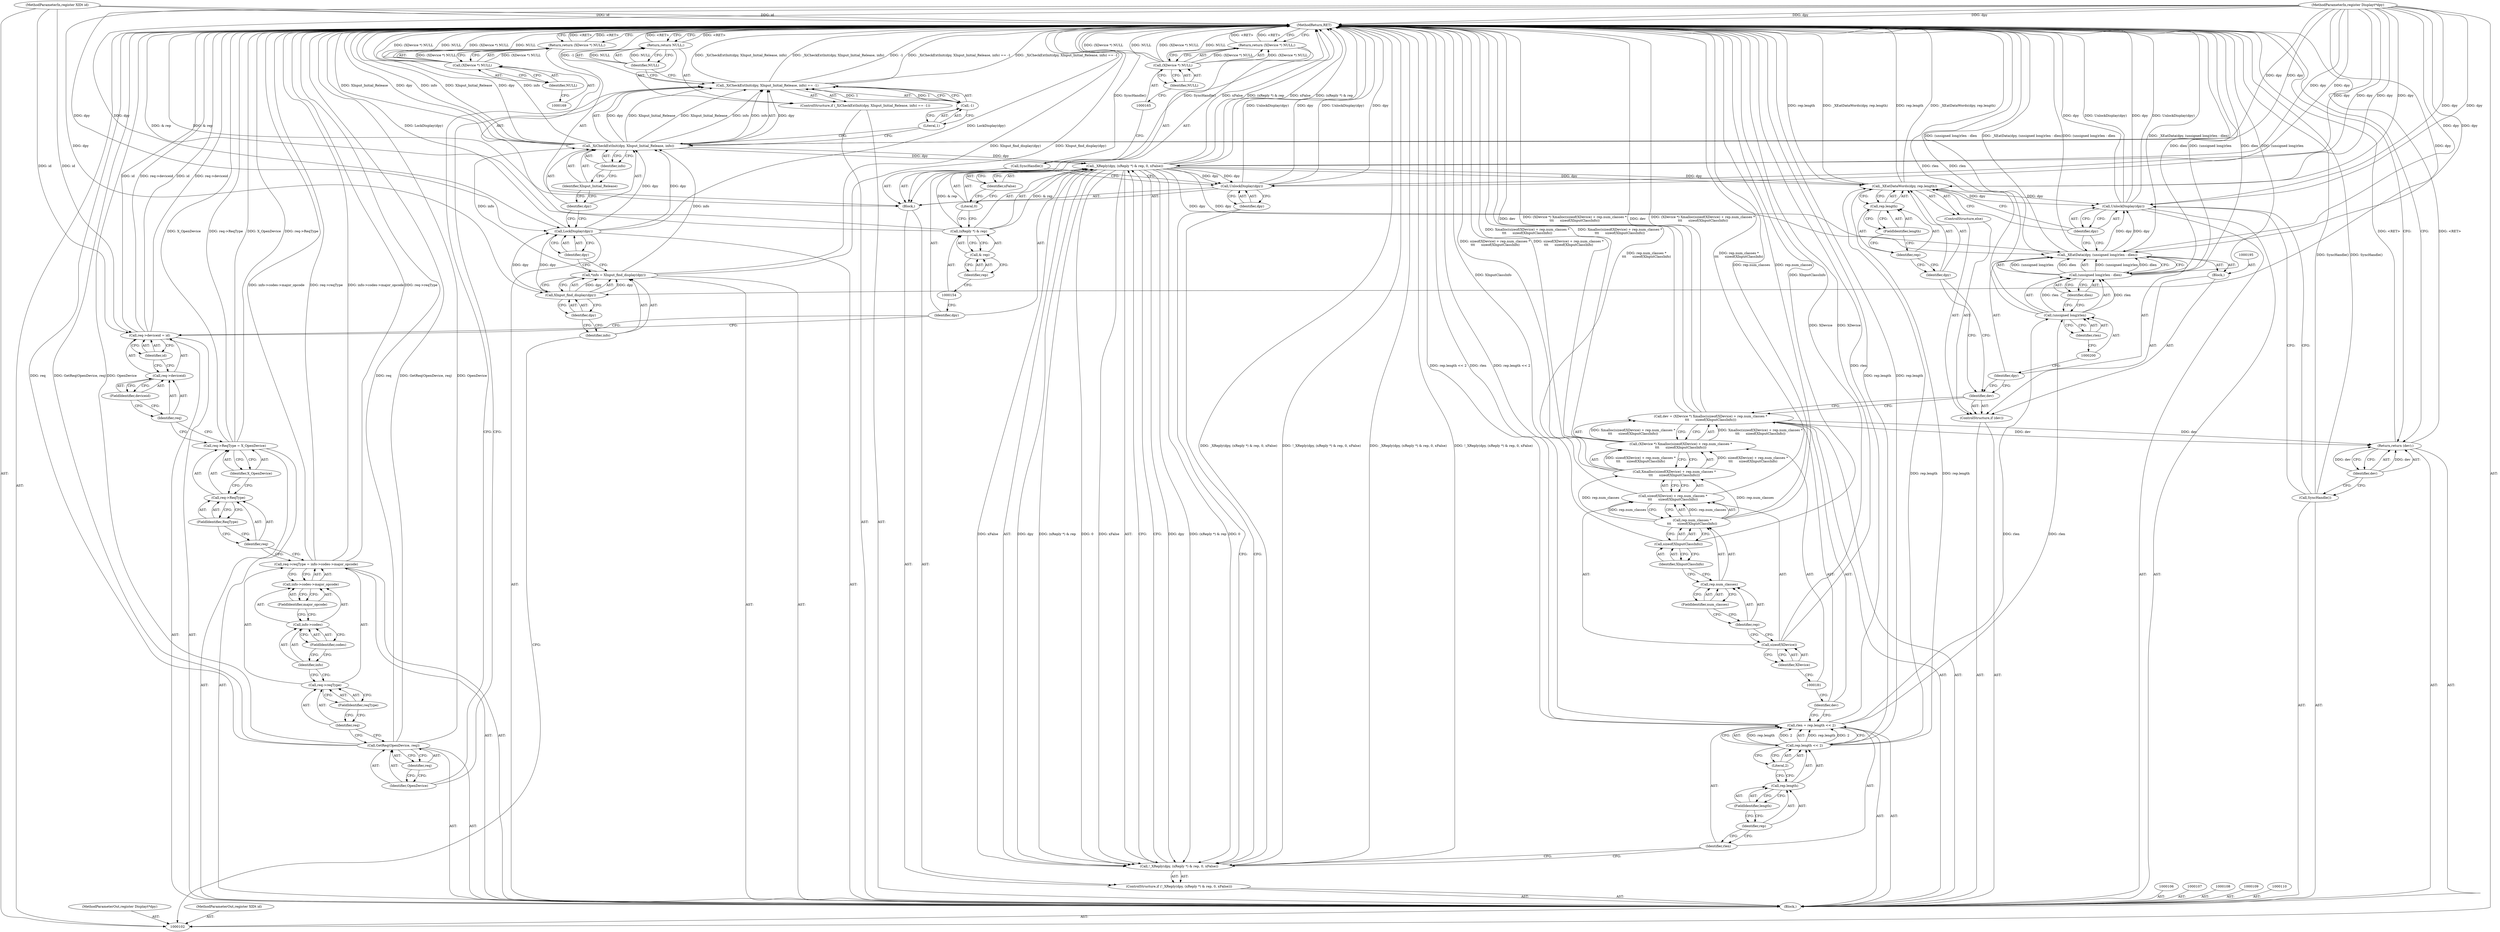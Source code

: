 digraph "1_libXi_19a9cd607de73947fcfb104682f203ffe4e1f4e5_3" {
"1000214" [label="(MethodReturn,RET)"];
"1000116" [label="(Identifier,dpy)"];
"1000115" [label="(Call,LockDisplay(dpy))"];
"1000120" [label="(Identifier,dpy)"];
"1000121" [label="(Identifier,XInput_Initial_Release)"];
"1000117" [label="(ControlStructure,if (_XiCheckExtInit(dpy, XInput_Initial_Release, info) == -1))"];
"1000122" [label="(Identifier,info)"];
"1000123" [label="(Call,-1)"];
"1000124" [label="(Literal,1)"];
"1000118" [label="(Call,_XiCheckExtInit(dpy, XInput_Initial_Release, info) == -1)"];
"1000119" [label="(Call,_XiCheckExtInit(dpy, XInput_Initial_Release, info))"];
"1000126" [label="(Identifier,NULL)"];
"1000125" [label="(Return,return NULL;)"];
"1000128" [label="(Identifier,OpenDevice)"];
"1000129" [label="(Identifier,req)"];
"1000127" [label="(Call,GetReq(OpenDevice, req))"];
"1000134" [label="(Call,info->codes->major_opcode)"];
"1000135" [label="(Call,info->codes)"];
"1000136" [label="(Identifier,info)"];
"1000137" [label="(FieldIdentifier,codes)"];
"1000138" [label="(FieldIdentifier,major_opcode)"];
"1000130" [label="(Call,req->reqType = info->codes->major_opcode)"];
"1000131" [label="(Call,req->reqType)"];
"1000132" [label="(Identifier,req)"];
"1000133" [label="(FieldIdentifier,reqType)"];
"1000143" [label="(Identifier,X_OpenDevice)"];
"1000139" [label="(Call,req->ReqType = X_OpenDevice)"];
"1000140" [label="(Call,req->ReqType)"];
"1000141" [label="(Identifier,req)"];
"1000142" [label="(FieldIdentifier,ReqType)"];
"1000148" [label="(Identifier,id)"];
"1000144" [label="(Call,req->deviceid = id)"];
"1000145" [label="(Call,req->deviceid)"];
"1000146" [label="(Identifier,req)"];
"1000147" [label="(FieldIdentifier,deviceid)"];
"1000103" [label="(MethodParameterIn,register Display\t*dpy)"];
"1000334" [label="(MethodParameterOut,register Display\t*dpy)"];
"1000152" [label="(Identifier,dpy)"];
"1000153" [label="(Call,(xReply *) & rep)"];
"1000155" [label="(Call,& rep)"];
"1000156" [label="(Identifier,rep)"];
"1000149" [label="(ControlStructure,if (!_XReply(dpy, (xReply *) & rep, 0, xFalse)))"];
"1000157" [label="(Literal,0)"];
"1000158" [label="(Identifier,xFalse)"];
"1000159" [label="(Block,)"];
"1000150" [label="(Call,!_XReply(dpy, (xReply *) & rep, 0, xFalse))"];
"1000151" [label="(Call,_XReply(dpy, (xReply *) & rep, 0, xFalse))"];
"1000160" [label="(Call,UnlockDisplay(dpy))"];
"1000161" [label="(Identifier,dpy)"];
"1000162" [label="(Call,SyncHandle())"];
"1000163" [label="(Return,return (XDevice *) NULL;)"];
"1000166" [label="(Identifier,NULL)"];
"1000164" [label="(Call,(XDevice *) NULL)"];
"1000167" [label="(Return,return (XDevice *) NULL;)"];
"1000170" [label="(Identifier,NULL)"];
"1000168" [label="(Call,(XDevice *) NULL)"];
"1000173" [label="(Call,rep.length << 2)"];
"1000174" [label="(Call,rep.length)"];
"1000175" [label="(Identifier,rep)"];
"1000176" [label="(FieldIdentifier,length)"];
"1000177" [label="(Literal,2)"];
"1000171" [label="(Call,rlen = rep.length << 2)"];
"1000172" [label="(Identifier,rlen)"];
"1000180" [label="(Call,(XDevice *) Xmalloc(sizeof(XDevice) + rep.num_classes *\n\t\t\t      sizeof(XInputClassInfo)))"];
"1000182" [label="(Call,Xmalloc(sizeof(XDevice) + rep.num_classes *\n\t\t\t      sizeof(XInputClassInfo)))"];
"1000183" [label="(Call,sizeof(XDevice) + rep.num_classes *\n\t\t\t      sizeof(XInputClassInfo))"];
"1000184" [label="(Call,sizeof(XDevice))"];
"1000185" [label="(Identifier,XDevice)"];
"1000178" [label="(Call,dev = (XDevice *) Xmalloc(sizeof(XDevice) + rep.num_classes *\n\t\t\t      sizeof(XInputClassInfo)))"];
"1000179" [label="(Identifier,dev)"];
"1000186" [label="(Call,rep.num_classes *\n\t\t\t      sizeof(XInputClassInfo))"];
"1000187" [label="(Call,rep.num_classes)"];
"1000188" [label="(Identifier,rep)"];
"1000189" [label="(FieldIdentifier,num_classes)"];
"1000191" [label="(Identifier,XInputClassInfo)"];
"1000190" [label="(Call,sizeof(XInputClassInfo))"];
"1000104" [label="(MethodParameterIn,register XID\t id)"];
"1000335" [label="(MethodParameterOut,register XID\t id)"];
"1000192" [label="(ControlStructure,if (dev))"];
"1000193" [label="(Identifier,dev)"];
"1000194" [label="(Block,)"];
"1000197" [label="(Identifier,dpy)"];
"1000198" [label="(Call,(unsigned long)rlen - dlen)"];
"1000199" [label="(Call,(unsigned long)rlen)"];
"1000201" [label="(Identifier,rlen)"];
"1000202" [label="(Identifier,dlen)"];
"1000196" [label="(Call,_XEatData(dpy, (unsigned long)rlen - dlen))"];
"1000203" [label="(ControlStructure,else)"];
"1000204" [label="(Call,_XEatDataWords(dpy, rep.length))"];
"1000205" [label="(Identifier,dpy)"];
"1000206" [label="(Call,rep.length)"];
"1000207" [label="(Identifier,rep)"];
"1000208" [label="(FieldIdentifier,length)"];
"1000210" [label="(Identifier,dpy)"];
"1000209" [label="(Call,UnlockDisplay(dpy))"];
"1000211" [label="(Call,SyncHandle())"];
"1000213" [label="(Identifier,dev)"];
"1000212" [label="(Return,return (dev);)"];
"1000105" [label="(Block,)"];
"1000111" [label="(Call,*info = XInput_find_display(dpy))"];
"1000112" [label="(Identifier,info)"];
"1000113" [label="(Call,XInput_find_display(dpy))"];
"1000114" [label="(Identifier,dpy)"];
"1000214" -> "1000102"  [label="AST: "];
"1000214" -> "1000125"  [label="CFG: "];
"1000214" -> "1000163"  [label="CFG: "];
"1000214" -> "1000167"  [label="CFG: "];
"1000214" -> "1000212"  [label="CFG: "];
"1000125" -> "1000214"  [label="DDG: <RET>"];
"1000199" -> "1000214"  [label="DDG: rlen"];
"1000209" -> "1000214"  [label="DDG: UnlockDisplay(dpy)"];
"1000209" -> "1000214"  [label="DDG: dpy"];
"1000184" -> "1000214"  [label="DDG: XDevice"];
"1000160" -> "1000214"  [label="DDG: UnlockDisplay(dpy)"];
"1000160" -> "1000214"  [label="DDG: dpy"];
"1000144" -> "1000214"  [label="DDG: id"];
"1000144" -> "1000214"  [label="DDG: req->deviceid"];
"1000118" -> "1000214"  [label="DDG: _XiCheckExtInit(dpy, XInput_Initial_Release, info) == -1"];
"1000118" -> "1000214"  [label="DDG: _XiCheckExtInit(dpy, XInput_Initial_Release, info)"];
"1000118" -> "1000214"  [label="DDG: -1"];
"1000198" -> "1000214"  [label="DDG: (unsigned long)rlen"];
"1000198" -> "1000214"  [label="DDG: dlen"];
"1000127" -> "1000214"  [label="DDG: OpenDevice"];
"1000127" -> "1000214"  [label="DDG: req"];
"1000127" -> "1000214"  [label="DDG: GetReq(OpenDevice, req)"];
"1000173" -> "1000214"  [label="DDG: rep.length"];
"1000180" -> "1000214"  [label="DDG: Xmalloc(sizeof(XDevice) + rep.num_classes *\n\t\t\t      sizeof(XInputClassInfo))"];
"1000168" -> "1000214"  [label="DDG: (XDevice *) NULL"];
"1000168" -> "1000214"  [label="DDG: NULL"];
"1000164" -> "1000214"  [label="DDG: (XDevice *) NULL"];
"1000164" -> "1000214"  [label="DDG: NULL"];
"1000183" -> "1000214"  [label="DDG: rep.num_classes *\n\t\t\t      sizeof(XInputClassInfo)"];
"1000171" -> "1000214"  [label="DDG: rlen"];
"1000171" -> "1000214"  [label="DDG: rep.length << 2"];
"1000186" -> "1000214"  [label="DDG: rep.num_classes"];
"1000150" -> "1000214"  [label="DDG: _XReply(dpy, (xReply *) & rep, 0, xFalse)"];
"1000150" -> "1000214"  [label="DDG: !_XReply(dpy, (xReply *) & rep, 0, xFalse)"];
"1000178" -> "1000214"  [label="DDG: dev"];
"1000178" -> "1000214"  [label="DDG: (XDevice *) Xmalloc(sizeof(XDevice) + rep.num_classes *\n\t\t\t      sizeof(XInputClassInfo))"];
"1000104" -> "1000214"  [label="DDG: id"];
"1000204" -> "1000214"  [label="DDG: rep.length"];
"1000204" -> "1000214"  [label="DDG: _XEatDataWords(dpy, rep.length)"];
"1000139" -> "1000214"  [label="DDG: req->ReqType"];
"1000139" -> "1000214"  [label="DDG: X_OpenDevice"];
"1000153" -> "1000214"  [label="DDG: & rep"];
"1000130" -> "1000214"  [label="DDG: info->codes->major_opcode"];
"1000130" -> "1000214"  [label="DDG: req->reqType"];
"1000151" -> "1000214"  [label="DDG: xFalse"];
"1000151" -> "1000214"  [label="DDG: (xReply *) & rep"];
"1000103" -> "1000214"  [label="DDG: dpy"];
"1000190" -> "1000214"  [label="DDG: XInputClassInfo"];
"1000115" -> "1000214"  [label="DDG: LockDisplay(dpy)"];
"1000119" -> "1000214"  [label="DDG: XInput_Initial_Release"];
"1000119" -> "1000214"  [label="DDG: dpy"];
"1000119" -> "1000214"  [label="DDG: info"];
"1000111" -> "1000214"  [label="DDG: XInput_find_display(dpy)"];
"1000211" -> "1000214"  [label="DDG: SyncHandle()"];
"1000196" -> "1000214"  [label="DDG: _XEatData(dpy, (unsigned long)rlen - dlen)"];
"1000196" -> "1000214"  [label="DDG: (unsigned long)rlen - dlen"];
"1000162" -> "1000214"  [label="DDG: SyncHandle()"];
"1000182" -> "1000214"  [label="DDG: sizeof(XDevice) + rep.num_classes *\n\t\t\t      sizeof(XInputClassInfo)"];
"1000163" -> "1000214"  [label="DDG: <RET>"];
"1000212" -> "1000214"  [label="DDG: <RET>"];
"1000167" -> "1000214"  [label="DDG: <RET>"];
"1000116" -> "1000115"  [label="AST: "];
"1000116" -> "1000111"  [label="CFG: "];
"1000115" -> "1000116"  [label="CFG: "];
"1000115" -> "1000105"  [label="AST: "];
"1000115" -> "1000116"  [label="CFG: "];
"1000116" -> "1000115"  [label="AST: "];
"1000120" -> "1000115"  [label="CFG: "];
"1000115" -> "1000214"  [label="DDG: LockDisplay(dpy)"];
"1000113" -> "1000115"  [label="DDG: dpy"];
"1000103" -> "1000115"  [label="DDG: dpy"];
"1000115" -> "1000119"  [label="DDG: dpy"];
"1000120" -> "1000119"  [label="AST: "];
"1000120" -> "1000115"  [label="CFG: "];
"1000121" -> "1000120"  [label="CFG: "];
"1000121" -> "1000119"  [label="AST: "];
"1000121" -> "1000120"  [label="CFG: "];
"1000122" -> "1000121"  [label="CFG: "];
"1000117" -> "1000105"  [label="AST: "];
"1000118" -> "1000117"  [label="AST: "];
"1000125" -> "1000117"  [label="AST: "];
"1000122" -> "1000119"  [label="AST: "];
"1000122" -> "1000121"  [label="CFG: "];
"1000119" -> "1000122"  [label="CFG: "];
"1000123" -> "1000118"  [label="AST: "];
"1000123" -> "1000124"  [label="CFG: "];
"1000124" -> "1000123"  [label="AST: "];
"1000118" -> "1000123"  [label="CFG: "];
"1000123" -> "1000118"  [label="DDG: 1"];
"1000124" -> "1000123"  [label="AST: "];
"1000124" -> "1000119"  [label="CFG: "];
"1000123" -> "1000124"  [label="CFG: "];
"1000118" -> "1000117"  [label="AST: "];
"1000118" -> "1000123"  [label="CFG: "];
"1000119" -> "1000118"  [label="AST: "];
"1000123" -> "1000118"  [label="AST: "];
"1000126" -> "1000118"  [label="CFG: "];
"1000128" -> "1000118"  [label="CFG: "];
"1000118" -> "1000214"  [label="DDG: _XiCheckExtInit(dpy, XInput_Initial_Release, info) == -1"];
"1000118" -> "1000214"  [label="DDG: _XiCheckExtInit(dpy, XInput_Initial_Release, info)"];
"1000118" -> "1000214"  [label="DDG: -1"];
"1000119" -> "1000118"  [label="DDG: dpy"];
"1000119" -> "1000118"  [label="DDG: XInput_Initial_Release"];
"1000119" -> "1000118"  [label="DDG: info"];
"1000123" -> "1000118"  [label="DDG: 1"];
"1000119" -> "1000118"  [label="AST: "];
"1000119" -> "1000122"  [label="CFG: "];
"1000120" -> "1000119"  [label="AST: "];
"1000121" -> "1000119"  [label="AST: "];
"1000122" -> "1000119"  [label="AST: "];
"1000124" -> "1000119"  [label="CFG: "];
"1000119" -> "1000214"  [label="DDG: XInput_Initial_Release"];
"1000119" -> "1000214"  [label="DDG: dpy"];
"1000119" -> "1000214"  [label="DDG: info"];
"1000119" -> "1000118"  [label="DDG: dpy"];
"1000119" -> "1000118"  [label="DDG: XInput_Initial_Release"];
"1000119" -> "1000118"  [label="DDG: info"];
"1000115" -> "1000119"  [label="DDG: dpy"];
"1000103" -> "1000119"  [label="DDG: dpy"];
"1000111" -> "1000119"  [label="DDG: info"];
"1000119" -> "1000151"  [label="DDG: dpy"];
"1000126" -> "1000125"  [label="AST: "];
"1000126" -> "1000118"  [label="CFG: "];
"1000125" -> "1000126"  [label="CFG: "];
"1000126" -> "1000125"  [label="DDG: NULL"];
"1000125" -> "1000117"  [label="AST: "];
"1000125" -> "1000126"  [label="CFG: "];
"1000126" -> "1000125"  [label="AST: "];
"1000214" -> "1000125"  [label="CFG: "];
"1000125" -> "1000214"  [label="DDG: <RET>"];
"1000126" -> "1000125"  [label="DDG: NULL"];
"1000128" -> "1000127"  [label="AST: "];
"1000128" -> "1000118"  [label="CFG: "];
"1000129" -> "1000128"  [label="CFG: "];
"1000129" -> "1000127"  [label="AST: "];
"1000129" -> "1000128"  [label="CFG: "];
"1000127" -> "1000129"  [label="CFG: "];
"1000127" -> "1000105"  [label="AST: "];
"1000127" -> "1000129"  [label="CFG: "];
"1000128" -> "1000127"  [label="AST: "];
"1000129" -> "1000127"  [label="AST: "];
"1000132" -> "1000127"  [label="CFG: "];
"1000127" -> "1000214"  [label="DDG: OpenDevice"];
"1000127" -> "1000214"  [label="DDG: req"];
"1000127" -> "1000214"  [label="DDG: GetReq(OpenDevice, req)"];
"1000134" -> "1000130"  [label="AST: "];
"1000134" -> "1000138"  [label="CFG: "];
"1000135" -> "1000134"  [label="AST: "];
"1000138" -> "1000134"  [label="AST: "];
"1000130" -> "1000134"  [label="CFG: "];
"1000135" -> "1000134"  [label="AST: "];
"1000135" -> "1000137"  [label="CFG: "];
"1000136" -> "1000135"  [label="AST: "];
"1000137" -> "1000135"  [label="AST: "];
"1000138" -> "1000135"  [label="CFG: "];
"1000136" -> "1000135"  [label="AST: "];
"1000136" -> "1000131"  [label="CFG: "];
"1000137" -> "1000136"  [label="CFG: "];
"1000137" -> "1000135"  [label="AST: "];
"1000137" -> "1000136"  [label="CFG: "];
"1000135" -> "1000137"  [label="CFG: "];
"1000138" -> "1000134"  [label="AST: "];
"1000138" -> "1000135"  [label="CFG: "];
"1000134" -> "1000138"  [label="CFG: "];
"1000130" -> "1000105"  [label="AST: "];
"1000130" -> "1000134"  [label="CFG: "];
"1000131" -> "1000130"  [label="AST: "];
"1000134" -> "1000130"  [label="AST: "];
"1000141" -> "1000130"  [label="CFG: "];
"1000130" -> "1000214"  [label="DDG: info->codes->major_opcode"];
"1000130" -> "1000214"  [label="DDG: req->reqType"];
"1000131" -> "1000130"  [label="AST: "];
"1000131" -> "1000133"  [label="CFG: "];
"1000132" -> "1000131"  [label="AST: "];
"1000133" -> "1000131"  [label="AST: "];
"1000136" -> "1000131"  [label="CFG: "];
"1000132" -> "1000131"  [label="AST: "];
"1000132" -> "1000127"  [label="CFG: "];
"1000133" -> "1000132"  [label="CFG: "];
"1000133" -> "1000131"  [label="AST: "];
"1000133" -> "1000132"  [label="CFG: "];
"1000131" -> "1000133"  [label="CFG: "];
"1000143" -> "1000139"  [label="AST: "];
"1000143" -> "1000140"  [label="CFG: "];
"1000139" -> "1000143"  [label="CFG: "];
"1000139" -> "1000105"  [label="AST: "];
"1000139" -> "1000143"  [label="CFG: "];
"1000140" -> "1000139"  [label="AST: "];
"1000143" -> "1000139"  [label="AST: "];
"1000146" -> "1000139"  [label="CFG: "];
"1000139" -> "1000214"  [label="DDG: req->ReqType"];
"1000139" -> "1000214"  [label="DDG: X_OpenDevice"];
"1000140" -> "1000139"  [label="AST: "];
"1000140" -> "1000142"  [label="CFG: "];
"1000141" -> "1000140"  [label="AST: "];
"1000142" -> "1000140"  [label="AST: "];
"1000143" -> "1000140"  [label="CFG: "];
"1000141" -> "1000140"  [label="AST: "];
"1000141" -> "1000130"  [label="CFG: "];
"1000142" -> "1000141"  [label="CFG: "];
"1000142" -> "1000140"  [label="AST: "];
"1000142" -> "1000141"  [label="CFG: "];
"1000140" -> "1000142"  [label="CFG: "];
"1000148" -> "1000144"  [label="AST: "];
"1000148" -> "1000145"  [label="CFG: "];
"1000144" -> "1000148"  [label="CFG: "];
"1000144" -> "1000105"  [label="AST: "];
"1000144" -> "1000148"  [label="CFG: "];
"1000145" -> "1000144"  [label="AST: "];
"1000148" -> "1000144"  [label="AST: "];
"1000152" -> "1000144"  [label="CFG: "];
"1000144" -> "1000214"  [label="DDG: id"];
"1000144" -> "1000214"  [label="DDG: req->deviceid"];
"1000104" -> "1000144"  [label="DDG: id"];
"1000145" -> "1000144"  [label="AST: "];
"1000145" -> "1000147"  [label="CFG: "];
"1000146" -> "1000145"  [label="AST: "];
"1000147" -> "1000145"  [label="AST: "];
"1000148" -> "1000145"  [label="CFG: "];
"1000146" -> "1000145"  [label="AST: "];
"1000146" -> "1000139"  [label="CFG: "];
"1000147" -> "1000146"  [label="CFG: "];
"1000147" -> "1000145"  [label="AST: "];
"1000147" -> "1000146"  [label="CFG: "];
"1000145" -> "1000147"  [label="CFG: "];
"1000103" -> "1000102"  [label="AST: "];
"1000103" -> "1000214"  [label="DDG: dpy"];
"1000103" -> "1000113"  [label="DDG: dpy"];
"1000103" -> "1000115"  [label="DDG: dpy"];
"1000103" -> "1000119"  [label="DDG: dpy"];
"1000103" -> "1000151"  [label="DDG: dpy"];
"1000103" -> "1000160"  [label="DDG: dpy"];
"1000103" -> "1000196"  [label="DDG: dpy"];
"1000103" -> "1000204"  [label="DDG: dpy"];
"1000103" -> "1000209"  [label="DDG: dpy"];
"1000334" -> "1000102"  [label="AST: "];
"1000152" -> "1000151"  [label="AST: "];
"1000152" -> "1000144"  [label="CFG: "];
"1000154" -> "1000152"  [label="CFG: "];
"1000153" -> "1000151"  [label="AST: "];
"1000153" -> "1000155"  [label="CFG: "];
"1000154" -> "1000153"  [label="AST: "];
"1000155" -> "1000153"  [label="AST: "];
"1000157" -> "1000153"  [label="CFG: "];
"1000153" -> "1000214"  [label="DDG: & rep"];
"1000153" -> "1000151"  [label="DDG: & rep"];
"1000155" -> "1000153"  [label="AST: "];
"1000155" -> "1000156"  [label="CFG: "];
"1000156" -> "1000155"  [label="AST: "];
"1000153" -> "1000155"  [label="CFG: "];
"1000156" -> "1000155"  [label="AST: "];
"1000156" -> "1000154"  [label="CFG: "];
"1000155" -> "1000156"  [label="CFG: "];
"1000149" -> "1000105"  [label="AST: "];
"1000150" -> "1000149"  [label="AST: "];
"1000159" -> "1000149"  [label="AST: "];
"1000157" -> "1000151"  [label="AST: "];
"1000157" -> "1000153"  [label="CFG: "];
"1000158" -> "1000157"  [label="CFG: "];
"1000158" -> "1000151"  [label="AST: "];
"1000158" -> "1000157"  [label="CFG: "];
"1000151" -> "1000158"  [label="CFG: "];
"1000159" -> "1000149"  [label="AST: "];
"1000160" -> "1000159"  [label="AST: "];
"1000162" -> "1000159"  [label="AST: "];
"1000163" -> "1000159"  [label="AST: "];
"1000167" -> "1000159"  [label="AST: "];
"1000150" -> "1000149"  [label="AST: "];
"1000150" -> "1000151"  [label="CFG: "];
"1000151" -> "1000150"  [label="AST: "];
"1000161" -> "1000150"  [label="CFG: "];
"1000172" -> "1000150"  [label="CFG: "];
"1000150" -> "1000214"  [label="DDG: _XReply(dpy, (xReply *) & rep, 0, xFalse)"];
"1000150" -> "1000214"  [label="DDG: !_XReply(dpy, (xReply *) & rep, 0, xFalse)"];
"1000151" -> "1000150"  [label="DDG: dpy"];
"1000151" -> "1000150"  [label="DDG: (xReply *) & rep"];
"1000151" -> "1000150"  [label="DDG: 0"];
"1000151" -> "1000150"  [label="DDG: xFalse"];
"1000151" -> "1000150"  [label="AST: "];
"1000151" -> "1000158"  [label="CFG: "];
"1000152" -> "1000151"  [label="AST: "];
"1000153" -> "1000151"  [label="AST: "];
"1000157" -> "1000151"  [label="AST: "];
"1000158" -> "1000151"  [label="AST: "];
"1000150" -> "1000151"  [label="CFG: "];
"1000151" -> "1000214"  [label="DDG: xFalse"];
"1000151" -> "1000214"  [label="DDG: (xReply *) & rep"];
"1000151" -> "1000150"  [label="DDG: dpy"];
"1000151" -> "1000150"  [label="DDG: (xReply *) & rep"];
"1000151" -> "1000150"  [label="DDG: 0"];
"1000151" -> "1000150"  [label="DDG: xFalse"];
"1000119" -> "1000151"  [label="DDG: dpy"];
"1000103" -> "1000151"  [label="DDG: dpy"];
"1000153" -> "1000151"  [label="DDG: & rep"];
"1000151" -> "1000160"  [label="DDG: dpy"];
"1000151" -> "1000196"  [label="DDG: dpy"];
"1000151" -> "1000204"  [label="DDG: dpy"];
"1000160" -> "1000159"  [label="AST: "];
"1000160" -> "1000161"  [label="CFG: "];
"1000161" -> "1000160"  [label="AST: "];
"1000162" -> "1000160"  [label="CFG: "];
"1000160" -> "1000214"  [label="DDG: UnlockDisplay(dpy)"];
"1000160" -> "1000214"  [label="DDG: dpy"];
"1000151" -> "1000160"  [label="DDG: dpy"];
"1000103" -> "1000160"  [label="DDG: dpy"];
"1000161" -> "1000160"  [label="AST: "];
"1000161" -> "1000150"  [label="CFG: "];
"1000160" -> "1000161"  [label="CFG: "];
"1000162" -> "1000159"  [label="AST: "];
"1000162" -> "1000160"  [label="CFG: "];
"1000165" -> "1000162"  [label="CFG: "];
"1000162" -> "1000214"  [label="DDG: SyncHandle()"];
"1000163" -> "1000159"  [label="AST: "];
"1000163" -> "1000164"  [label="CFG: "];
"1000164" -> "1000163"  [label="AST: "];
"1000214" -> "1000163"  [label="CFG: "];
"1000163" -> "1000214"  [label="DDG: <RET>"];
"1000164" -> "1000163"  [label="DDG: (XDevice *) NULL"];
"1000166" -> "1000164"  [label="AST: "];
"1000166" -> "1000165"  [label="CFG: "];
"1000164" -> "1000166"  [label="CFG: "];
"1000164" -> "1000163"  [label="AST: "];
"1000164" -> "1000166"  [label="CFG: "];
"1000165" -> "1000164"  [label="AST: "];
"1000166" -> "1000164"  [label="AST: "];
"1000163" -> "1000164"  [label="CFG: "];
"1000164" -> "1000214"  [label="DDG: (XDevice *) NULL"];
"1000164" -> "1000214"  [label="DDG: NULL"];
"1000164" -> "1000163"  [label="DDG: (XDevice *) NULL"];
"1000167" -> "1000159"  [label="AST: "];
"1000167" -> "1000168"  [label="CFG: "];
"1000168" -> "1000167"  [label="AST: "];
"1000214" -> "1000167"  [label="CFG: "];
"1000167" -> "1000214"  [label="DDG: <RET>"];
"1000168" -> "1000167"  [label="DDG: (XDevice *) NULL"];
"1000170" -> "1000168"  [label="AST: "];
"1000170" -> "1000169"  [label="CFG: "];
"1000168" -> "1000170"  [label="CFG: "];
"1000168" -> "1000167"  [label="AST: "];
"1000168" -> "1000170"  [label="CFG: "];
"1000169" -> "1000168"  [label="AST: "];
"1000170" -> "1000168"  [label="AST: "];
"1000167" -> "1000168"  [label="CFG: "];
"1000168" -> "1000214"  [label="DDG: (XDevice *) NULL"];
"1000168" -> "1000214"  [label="DDG: NULL"];
"1000168" -> "1000167"  [label="DDG: (XDevice *) NULL"];
"1000173" -> "1000171"  [label="AST: "];
"1000173" -> "1000177"  [label="CFG: "];
"1000174" -> "1000173"  [label="AST: "];
"1000177" -> "1000173"  [label="AST: "];
"1000171" -> "1000173"  [label="CFG: "];
"1000173" -> "1000214"  [label="DDG: rep.length"];
"1000173" -> "1000171"  [label="DDG: rep.length"];
"1000173" -> "1000171"  [label="DDG: 2"];
"1000173" -> "1000204"  [label="DDG: rep.length"];
"1000174" -> "1000173"  [label="AST: "];
"1000174" -> "1000176"  [label="CFG: "];
"1000175" -> "1000174"  [label="AST: "];
"1000176" -> "1000174"  [label="AST: "];
"1000177" -> "1000174"  [label="CFG: "];
"1000175" -> "1000174"  [label="AST: "];
"1000175" -> "1000172"  [label="CFG: "];
"1000176" -> "1000175"  [label="CFG: "];
"1000176" -> "1000174"  [label="AST: "];
"1000176" -> "1000175"  [label="CFG: "];
"1000174" -> "1000176"  [label="CFG: "];
"1000177" -> "1000173"  [label="AST: "];
"1000177" -> "1000174"  [label="CFG: "];
"1000173" -> "1000177"  [label="CFG: "];
"1000171" -> "1000105"  [label="AST: "];
"1000171" -> "1000173"  [label="CFG: "];
"1000172" -> "1000171"  [label="AST: "];
"1000173" -> "1000171"  [label="AST: "];
"1000179" -> "1000171"  [label="CFG: "];
"1000171" -> "1000214"  [label="DDG: rlen"];
"1000171" -> "1000214"  [label="DDG: rep.length << 2"];
"1000173" -> "1000171"  [label="DDG: rep.length"];
"1000173" -> "1000171"  [label="DDG: 2"];
"1000171" -> "1000199"  [label="DDG: rlen"];
"1000172" -> "1000171"  [label="AST: "];
"1000172" -> "1000150"  [label="CFG: "];
"1000175" -> "1000172"  [label="CFG: "];
"1000180" -> "1000178"  [label="AST: "];
"1000180" -> "1000182"  [label="CFG: "];
"1000181" -> "1000180"  [label="AST: "];
"1000182" -> "1000180"  [label="AST: "];
"1000178" -> "1000180"  [label="CFG: "];
"1000180" -> "1000214"  [label="DDG: Xmalloc(sizeof(XDevice) + rep.num_classes *\n\t\t\t      sizeof(XInputClassInfo))"];
"1000180" -> "1000178"  [label="DDG: Xmalloc(sizeof(XDevice) + rep.num_classes *\n\t\t\t      sizeof(XInputClassInfo))"];
"1000182" -> "1000180"  [label="DDG: sizeof(XDevice) + rep.num_classes *\n\t\t\t      sizeof(XInputClassInfo)"];
"1000182" -> "1000180"  [label="AST: "];
"1000182" -> "1000183"  [label="CFG: "];
"1000183" -> "1000182"  [label="AST: "];
"1000180" -> "1000182"  [label="CFG: "];
"1000182" -> "1000214"  [label="DDG: sizeof(XDevice) + rep.num_classes *\n\t\t\t      sizeof(XInputClassInfo)"];
"1000182" -> "1000180"  [label="DDG: sizeof(XDevice) + rep.num_classes *\n\t\t\t      sizeof(XInputClassInfo)"];
"1000186" -> "1000182"  [label="DDG: rep.num_classes"];
"1000183" -> "1000182"  [label="AST: "];
"1000183" -> "1000186"  [label="CFG: "];
"1000184" -> "1000183"  [label="AST: "];
"1000186" -> "1000183"  [label="AST: "];
"1000182" -> "1000183"  [label="CFG: "];
"1000183" -> "1000214"  [label="DDG: rep.num_classes *\n\t\t\t      sizeof(XInputClassInfo)"];
"1000186" -> "1000183"  [label="DDG: rep.num_classes"];
"1000184" -> "1000183"  [label="AST: "];
"1000184" -> "1000185"  [label="CFG: "];
"1000185" -> "1000184"  [label="AST: "];
"1000188" -> "1000184"  [label="CFG: "];
"1000184" -> "1000214"  [label="DDG: XDevice"];
"1000185" -> "1000184"  [label="AST: "];
"1000185" -> "1000181"  [label="CFG: "];
"1000184" -> "1000185"  [label="CFG: "];
"1000178" -> "1000105"  [label="AST: "];
"1000178" -> "1000180"  [label="CFG: "];
"1000179" -> "1000178"  [label="AST: "];
"1000180" -> "1000178"  [label="AST: "];
"1000193" -> "1000178"  [label="CFG: "];
"1000178" -> "1000214"  [label="DDG: dev"];
"1000178" -> "1000214"  [label="DDG: (XDevice *) Xmalloc(sizeof(XDevice) + rep.num_classes *\n\t\t\t      sizeof(XInputClassInfo))"];
"1000180" -> "1000178"  [label="DDG: Xmalloc(sizeof(XDevice) + rep.num_classes *\n\t\t\t      sizeof(XInputClassInfo))"];
"1000178" -> "1000212"  [label="DDG: dev"];
"1000179" -> "1000178"  [label="AST: "];
"1000179" -> "1000171"  [label="CFG: "];
"1000181" -> "1000179"  [label="CFG: "];
"1000186" -> "1000183"  [label="AST: "];
"1000186" -> "1000190"  [label="CFG: "];
"1000187" -> "1000186"  [label="AST: "];
"1000190" -> "1000186"  [label="AST: "];
"1000183" -> "1000186"  [label="CFG: "];
"1000186" -> "1000214"  [label="DDG: rep.num_classes"];
"1000186" -> "1000182"  [label="DDG: rep.num_classes"];
"1000186" -> "1000183"  [label="DDG: rep.num_classes"];
"1000187" -> "1000186"  [label="AST: "];
"1000187" -> "1000189"  [label="CFG: "];
"1000188" -> "1000187"  [label="AST: "];
"1000189" -> "1000187"  [label="AST: "];
"1000191" -> "1000187"  [label="CFG: "];
"1000188" -> "1000187"  [label="AST: "];
"1000188" -> "1000184"  [label="CFG: "];
"1000189" -> "1000188"  [label="CFG: "];
"1000189" -> "1000187"  [label="AST: "];
"1000189" -> "1000188"  [label="CFG: "];
"1000187" -> "1000189"  [label="CFG: "];
"1000191" -> "1000190"  [label="AST: "];
"1000191" -> "1000187"  [label="CFG: "];
"1000190" -> "1000191"  [label="CFG: "];
"1000190" -> "1000186"  [label="AST: "];
"1000190" -> "1000191"  [label="CFG: "];
"1000191" -> "1000190"  [label="AST: "];
"1000186" -> "1000190"  [label="CFG: "];
"1000190" -> "1000214"  [label="DDG: XInputClassInfo"];
"1000104" -> "1000102"  [label="AST: "];
"1000104" -> "1000214"  [label="DDG: id"];
"1000104" -> "1000144"  [label="DDG: id"];
"1000335" -> "1000102"  [label="AST: "];
"1000192" -> "1000105"  [label="AST: "];
"1000193" -> "1000192"  [label="AST: "];
"1000194" -> "1000192"  [label="AST: "];
"1000203" -> "1000192"  [label="AST: "];
"1000193" -> "1000192"  [label="AST: "];
"1000193" -> "1000178"  [label="CFG: "];
"1000197" -> "1000193"  [label="CFG: "];
"1000205" -> "1000193"  [label="CFG: "];
"1000194" -> "1000192"  [label="AST: "];
"1000195" -> "1000194"  [label="AST: "];
"1000196" -> "1000194"  [label="AST: "];
"1000197" -> "1000196"  [label="AST: "];
"1000197" -> "1000193"  [label="CFG: "];
"1000200" -> "1000197"  [label="CFG: "];
"1000198" -> "1000196"  [label="AST: "];
"1000198" -> "1000202"  [label="CFG: "];
"1000199" -> "1000198"  [label="AST: "];
"1000202" -> "1000198"  [label="AST: "];
"1000196" -> "1000198"  [label="CFG: "];
"1000198" -> "1000214"  [label="DDG: (unsigned long)rlen"];
"1000198" -> "1000214"  [label="DDG: dlen"];
"1000198" -> "1000196"  [label="DDG: (unsigned long)rlen"];
"1000198" -> "1000196"  [label="DDG: dlen"];
"1000199" -> "1000198"  [label="DDG: rlen"];
"1000199" -> "1000198"  [label="AST: "];
"1000199" -> "1000201"  [label="CFG: "];
"1000200" -> "1000199"  [label="AST: "];
"1000201" -> "1000199"  [label="AST: "];
"1000202" -> "1000199"  [label="CFG: "];
"1000199" -> "1000214"  [label="DDG: rlen"];
"1000199" -> "1000198"  [label="DDG: rlen"];
"1000171" -> "1000199"  [label="DDG: rlen"];
"1000201" -> "1000199"  [label="AST: "];
"1000201" -> "1000200"  [label="CFG: "];
"1000199" -> "1000201"  [label="CFG: "];
"1000202" -> "1000198"  [label="AST: "];
"1000202" -> "1000199"  [label="CFG: "];
"1000198" -> "1000202"  [label="CFG: "];
"1000196" -> "1000194"  [label="AST: "];
"1000196" -> "1000198"  [label="CFG: "];
"1000197" -> "1000196"  [label="AST: "];
"1000198" -> "1000196"  [label="AST: "];
"1000210" -> "1000196"  [label="CFG: "];
"1000196" -> "1000214"  [label="DDG: _XEatData(dpy, (unsigned long)rlen - dlen)"];
"1000196" -> "1000214"  [label="DDG: (unsigned long)rlen - dlen"];
"1000151" -> "1000196"  [label="DDG: dpy"];
"1000103" -> "1000196"  [label="DDG: dpy"];
"1000198" -> "1000196"  [label="DDG: (unsigned long)rlen"];
"1000198" -> "1000196"  [label="DDG: dlen"];
"1000196" -> "1000209"  [label="DDG: dpy"];
"1000203" -> "1000192"  [label="AST: "];
"1000204" -> "1000203"  [label="AST: "];
"1000204" -> "1000203"  [label="AST: "];
"1000204" -> "1000206"  [label="CFG: "];
"1000205" -> "1000204"  [label="AST: "];
"1000206" -> "1000204"  [label="AST: "];
"1000210" -> "1000204"  [label="CFG: "];
"1000204" -> "1000214"  [label="DDG: rep.length"];
"1000204" -> "1000214"  [label="DDG: _XEatDataWords(dpy, rep.length)"];
"1000151" -> "1000204"  [label="DDG: dpy"];
"1000103" -> "1000204"  [label="DDG: dpy"];
"1000173" -> "1000204"  [label="DDG: rep.length"];
"1000204" -> "1000209"  [label="DDG: dpy"];
"1000205" -> "1000204"  [label="AST: "];
"1000205" -> "1000193"  [label="CFG: "];
"1000207" -> "1000205"  [label="CFG: "];
"1000206" -> "1000204"  [label="AST: "];
"1000206" -> "1000208"  [label="CFG: "];
"1000207" -> "1000206"  [label="AST: "];
"1000208" -> "1000206"  [label="AST: "];
"1000204" -> "1000206"  [label="CFG: "];
"1000207" -> "1000206"  [label="AST: "];
"1000207" -> "1000205"  [label="CFG: "];
"1000208" -> "1000207"  [label="CFG: "];
"1000208" -> "1000206"  [label="AST: "];
"1000208" -> "1000207"  [label="CFG: "];
"1000206" -> "1000208"  [label="CFG: "];
"1000210" -> "1000209"  [label="AST: "];
"1000210" -> "1000196"  [label="CFG: "];
"1000210" -> "1000204"  [label="CFG: "];
"1000209" -> "1000210"  [label="CFG: "];
"1000209" -> "1000105"  [label="AST: "];
"1000209" -> "1000210"  [label="CFG: "];
"1000210" -> "1000209"  [label="AST: "];
"1000211" -> "1000209"  [label="CFG: "];
"1000209" -> "1000214"  [label="DDG: UnlockDisplay(dpy)"];
"1000209" -> "1000214"  [label="DDG: dpy"];
"1000196" -> "1000209"  [label="DDG: dpy"];
"1000204" -> "1000209"  [label="DDG: dpy"];
"1000103" -> "1000209"  [label="DDG: dpy"];
"1000211" -> "1000105"  [label="AST: "];
"1000211" -> "1000209"  [label="CFG: "];
"1000213" -> "1000211"  [label="CFG: "];
"1000211" -> "1000214"  [label="DDG: SyncHandle()"];
"1000213" -> "1000212"  [label="AST: "];
"1000213" -> "1000211"  [label="CFG: "];
"1000212" -> "1000213"  [label="CFG: "];
"1000213" -> "1000212"  [label="DDG: dev"];
"1000212" -> "1000105"  [label="AST: "];
"1000212" -> "1000213"  [label="CFG: "];
"1000213" -> "1000212"  [label="AST: "];
"1000214" -> "1000212"  [label="CFG: "];
"1000212" -> "1000214"  [label="DDG: <RET>"];
"1000213" -> "1000212"  [label="DDG: dev"];
"1000178" -> "1000212"  [label="DDG: dev"];
"1000105" -> "1000102"  [label="AST: "];
"1000106" -> "1000105"  [label="AST: "];
"1000107" -> "1000105"  [label="AST: "];
"1000108" -> "1000105"  [label="AST: "];
"1000109" -> "1000105"  [label="AST: "];
"1000110" -> "1000105"  [label="AST: "];
"1000111" -> "1000105"  [label="AST: "];
"1000115" -> "1000105"  [label="AST: "];
"1000117" -> "1000105"  [label="AST: "];
"1000127" -> "1000105"  [label="AST: "];
"1000130" -> "1000105"  [label="AST: "];
"1000139" -> "1000105"  [label="AST: "];
"1000144" -> "1000105"  [label="AST: "];
"1000149" -> "1000105"  [label="AST: "];
"1000171" -> "1000105"  [label="AST: "];
"1000178" -> "1000105"  [label="AST: "];
"1000192" -> "1000105"  [label="AST: "];
"1000209" -> "1000105"  [label="AST: "];
"1000211" -> "1000105"  [label="AST: "];
"1000212" -> "1000105"  [label="AST: "];
"1000111" -> "1000105"  [label="AST: "];
"1000111" -> "1000113"  [label="CFG: "];
"1000112" -> "1000111"  [label="AST: "];
"1000113" -> "1000111"  [label="AST: "];
"1000116" -> "1000111"  [label="CFG: "];
"1000111" -> "1000214"  [label="DDG: XInput_find_display(dpy)"];
"1000113" -> "1000111"  [label="DDG: dpy"];
"1000111" -> "1000119"  [label="DDG: info"];
"1000112" -> "1000111"  [label="AST: "];
"1000112" -> "1000102"  [label="CFG: "];
"1000114" -> "1000112"  [label="CFG: "];
"1000113" -> "1000111"  [label="AST: "];
"1000113" -> "1000114"  [label="CFG: "];
"1000114" -> "1000113"  [label="AST: "];
"1000111" -> "1000113"  [label="CFG: "];
"1000113" -> "1000111"  [label="DDG: dpy"];
"1000103" -> "1000113"  [label="DDG: dpy"];
"1000113" -> "1000115"  [label="DDG: dpy"];
"1000114" -> "1000113"  [label="AST: "];
"1000114" -> "1000112"  [label="CFG: "];
"1000113" -> "1000114"  [label="CFG: "];
}
